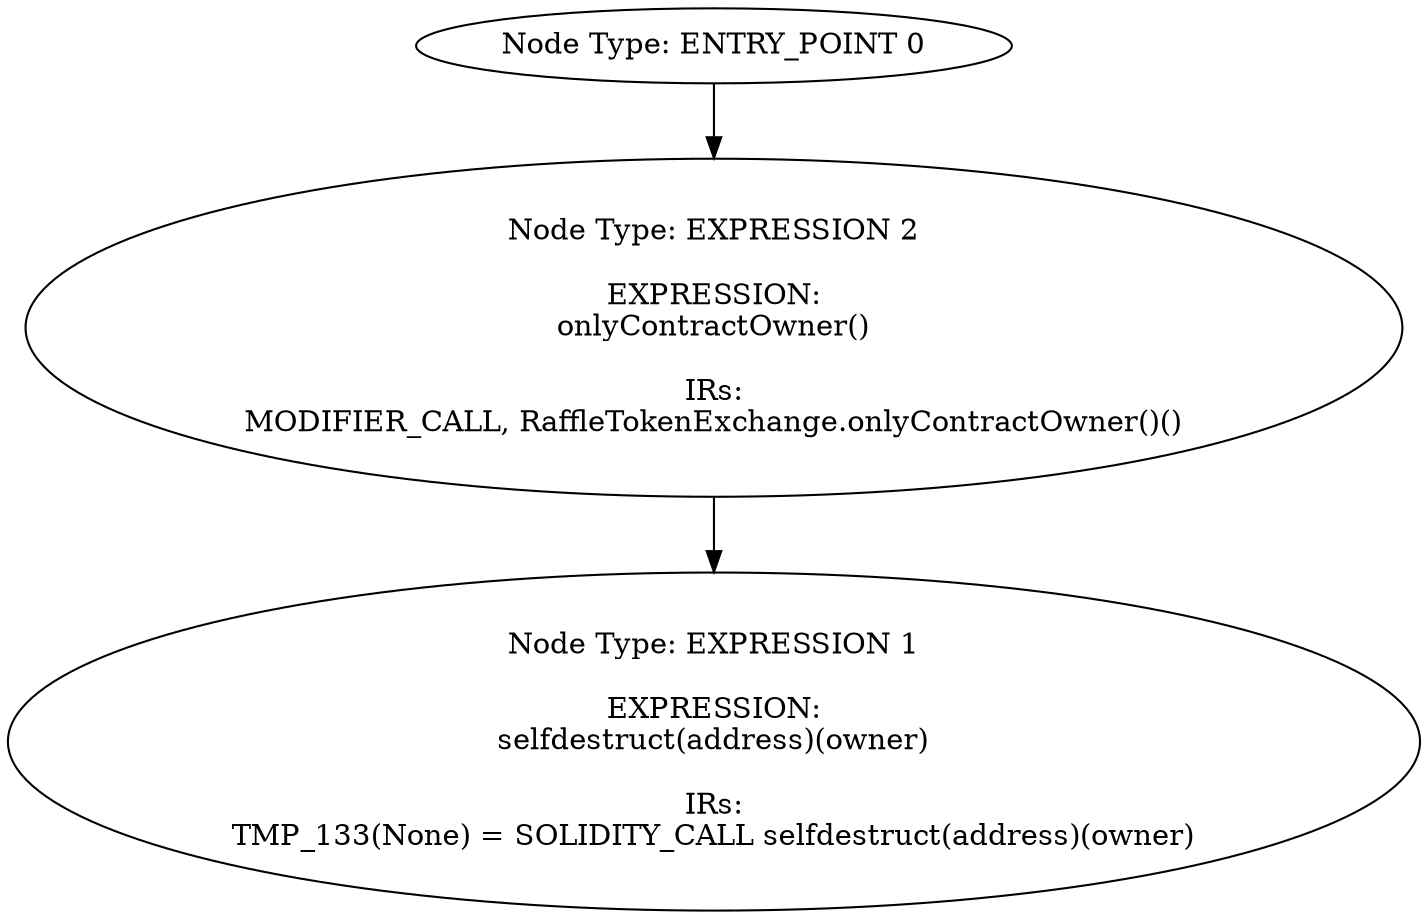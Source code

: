 digraph{
0[label="Node Type: ENTRY_POINT 0
"];
0->2;
1[label="Node Type: EXPRESSION 1

EXPRESSION:
selfdestruct(address)(owner)

IRs:
TMP_133(None) = SOLIDITY_CALL selfdestruct(address)(owner)"];
2[label="Node Type: EXPRESSION 2

EXPRESSION:
onlyContractOwner()

IRs:
MODIFIER_CALL, RaffleTokenExchange.onlyContractOwner()()"];
2->1;
}
